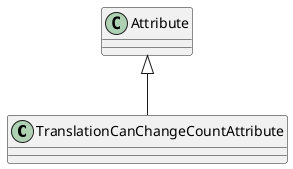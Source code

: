 @startuml
class TranslationCanChangeCountAttribute {
}
Attribute <|-- TranslationCanChangeCountAttribute
@enduml
